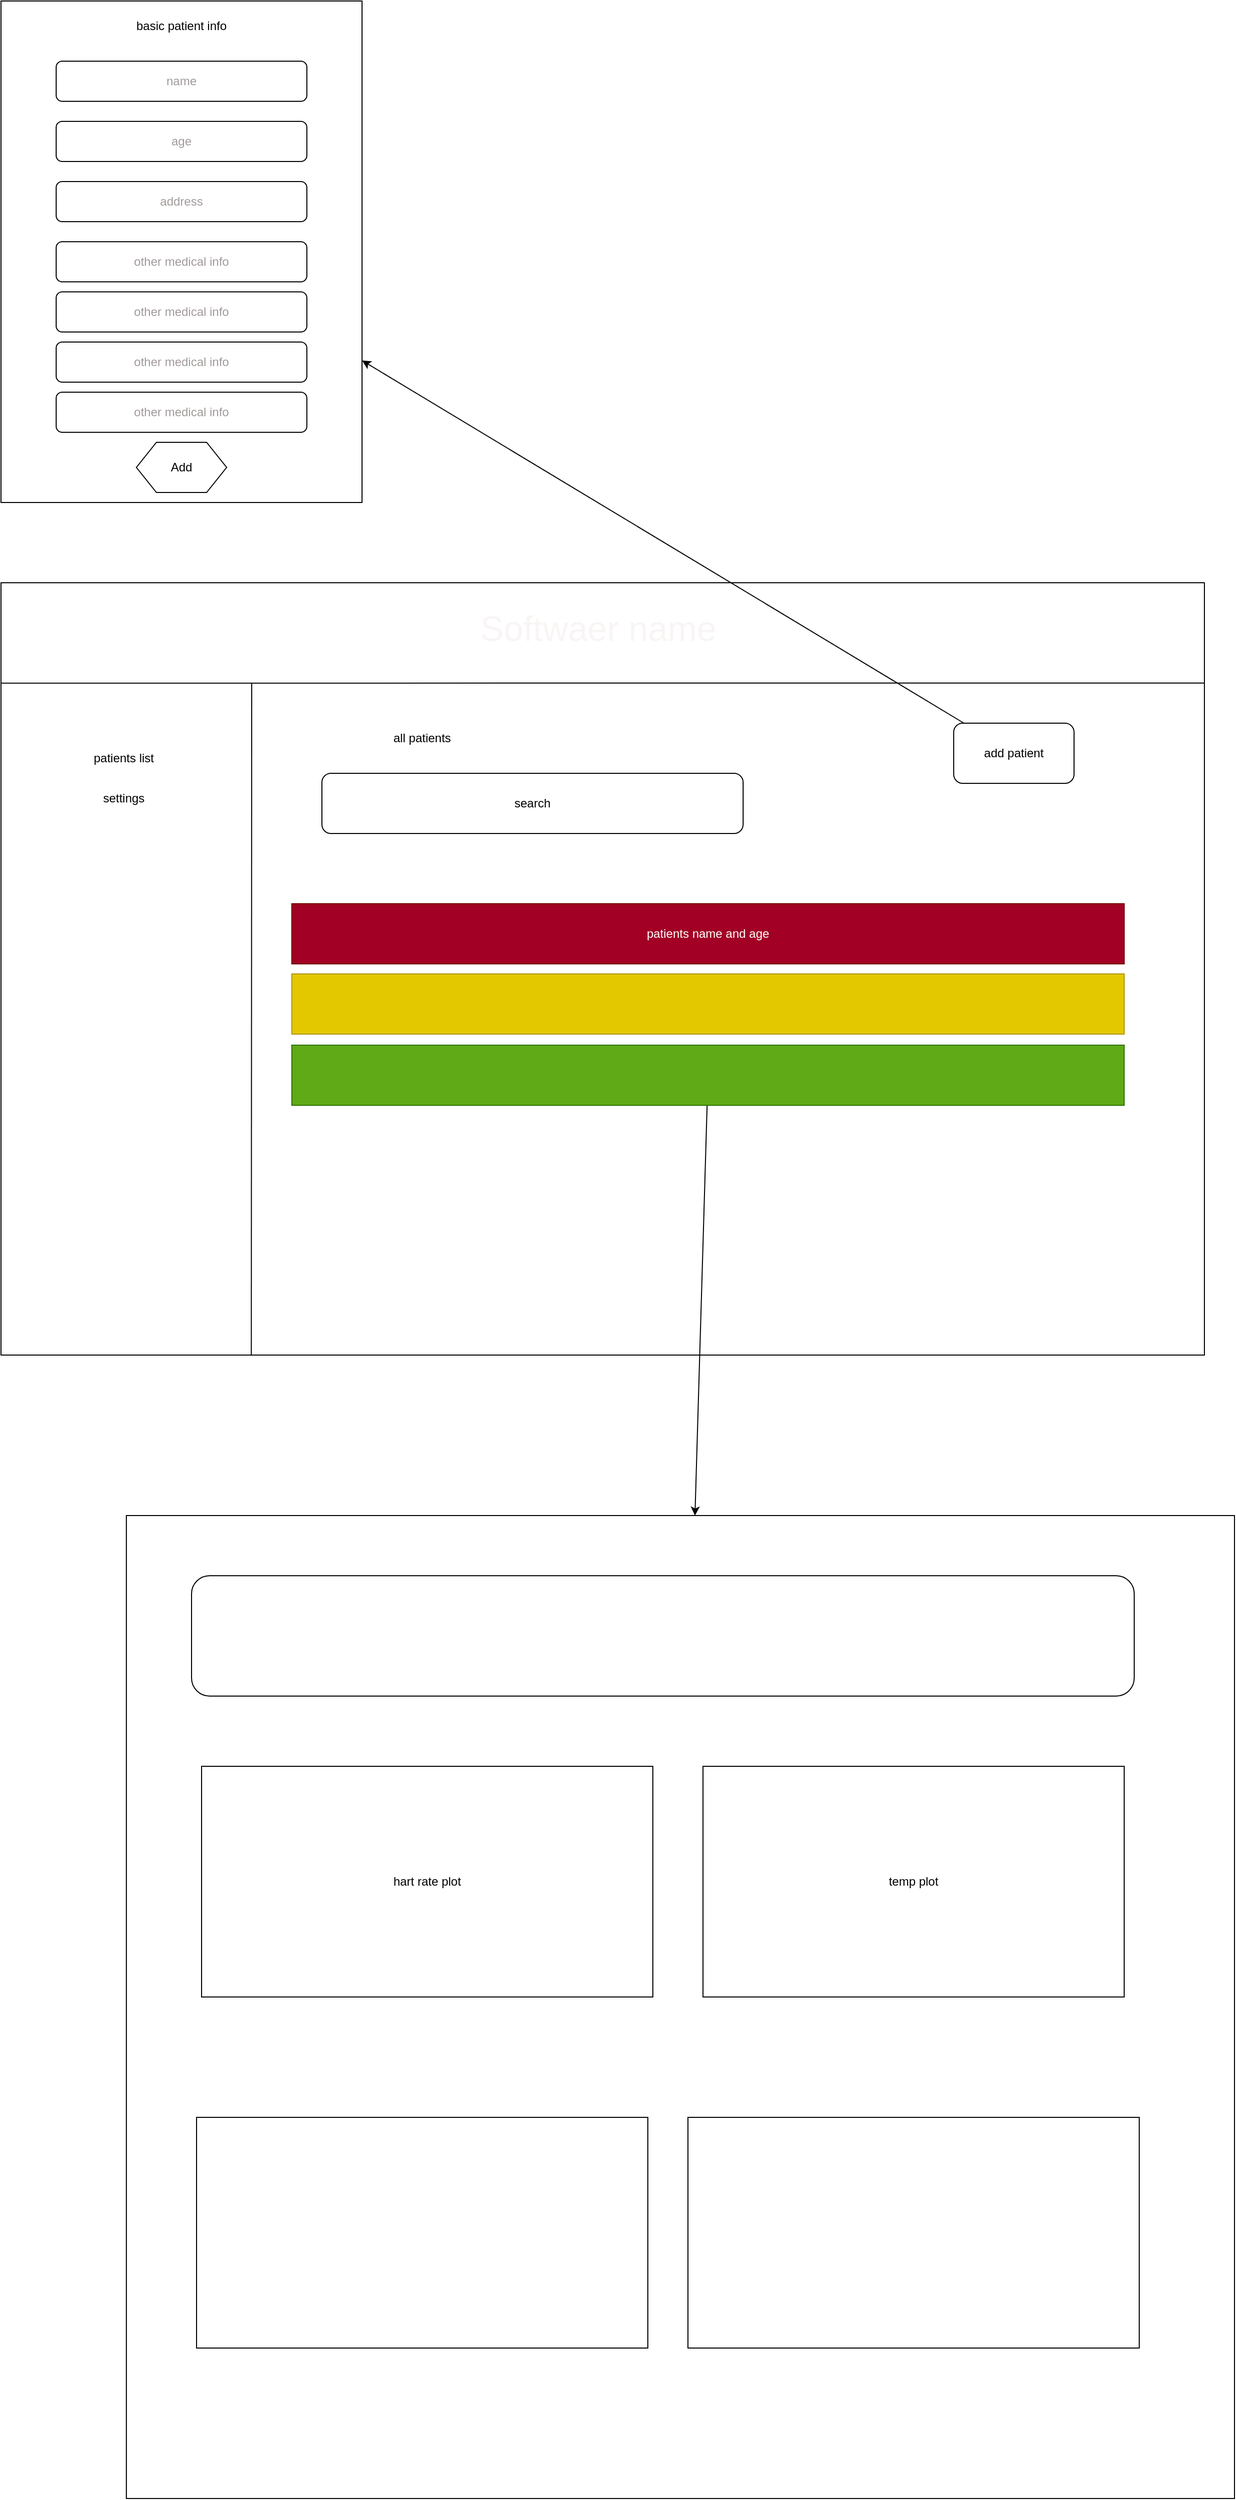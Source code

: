 <mxfile>
    <diagram id="aFMf3kg4D1noTRi9Oqz4" name="Page-1">
        <mxGraphModel dx="1853" dy="1420" grid="1" gridSize="10" guides="1" tooltips="1" connect="1" arrows="1" fold="1" page="1" pageScale="1" pageWidth="850" pageHeight="1100" math="0" shadow="0">
            <root>
                <mxCell id="0"/>
                <mxCell id="1" parent="0"/>
                <mxCell id="2" value="" style="rounded=0;whiteSpace=wrap;html=1;" parent="1" vertex="1">
                    <mxGeometry x="90" y="150" width="360" height="500" as="geometry"/>
                </mxCell>
                <mxCell id="3" value="name" style="rounded=1;whiteSpace=wrap;html=1;fontColor=#a29a9a;" parent="1" vertex="1">
                    <mxGeometry x="145" y="210" width="250" height="40" as="geometry"/>
                </mxCell>
                <mxCell id="4" value="basic patient info" style="text;html=1;strokeColor=none;fillColor=none;align=center;verticalAlign=middle;whiteSpace=wrap;rounded=0;" parent="1" vertex="1">
                    <mxGeometry x="210" y="160" width="120" height="30" as="geometry"/>
                </mxCell>
                <mxCell id="5" value="age" style="rounded=1;whiteSpace=wrap;html=1;fontColor=#a29a9a;" parent="1" vertex="1">
                    <mxGeometry x="145" y="270" width="250" height="40" as="geometry"/>
                </mxCell>
                <mxCell id="6" value="address" style="rounded=1;whiteSpace=wrap;html=1;fontColor=#a29a9a;" parent="1" vertex="1">
                    <mxGeometry x="145" y="330" width="250" height="40" as="geometry"/>
                </mxCell>
                <mxCell id="7" value="other medical info" style="rounded=1;whiteSpace=wrap;html=1;fontColor=#a29a9a;" parent="1" vertex="1">
                    <mxGeometry x="145" y="390" width="250" height="40" as="geometry"/>
                </mxCell>
                <mxCell id="8" value="other medical info" style="rounded=1;whiteSpace=wrap;html=1;fontColor=#a29a9a;" parent="1" vertex="1">
                    <mxGeometry x="145" y="440" width="250" height="40" as="geometry"/>
                </mxCell>
                <mxCell id="9" value="other medical info" style="rounded=1;whiteSpace=wrap;html=1;fontColor=#a29a9a;" parent="1" vertex="1">
                    <mxGeometry x="145" y="490" width="250" height="40" as="geometry"/>
                </mxCell>
                <mxCell id="10" value="other medical info" style="rounded=1;whiteSpace=wrap;html=1;fontColor=#a29a9a;" parent="1" vertex="1">
                    <mxGeometry x="145" y="540" width="250" height="40" as="geometry"/>
                </mxCell>
                <mxCell id="11" value="Add" style="shape=hexagon;perimeter=hexagonPerimeter2;whiteSpace=wrap;html=1;fixedSize=1;" parent="1" vertex="1">
                    <mxGeometry x="225" y="590" width="90" height="50" as="geometry"/>
                </mxCell>
                <mxCell id="13" value="" style="rounded=0;whiteSpace=wrap;html=1;fontColor=#a29a9a;" parent="1" vertex="1">
                    <mxGeometry x="90" y="730" width="1200" height="770" as="geometry"/>
                </mxCell>
                <mxCell id="14" value="" style="endArrow=none;html=1;fontColor=#a29a9a;entryX=0;entryY=0.13;entryDx=0;entryDy=0;entryPerimeter=0;" parent="1" target="13" edge="1">
                    <mxGeometry width="50" height="50" relative="1" as="geometry">
                        <mxPoint x="1290" y="830" as="sourcePoint"/>
                        <mxPoint x="710" y="1080" as="targetPoint"/>
                    </mxGeometry>
                </mxCell>
                <mxCell id="15" value="&lt;font style=&quot;font-size: 35px;&quot; color=&quot;#f9f5f5&quot;&gt;Softwaer name&amp;nbsp;&lt;/font&gt;" style="text;html=1;align=center;verticalAlign=middle;resizable=0;points=[];autosize=1;strokeColor=none;fillColor=none;fontColor=#a29a9a;" parent="1" vertex="1">
                    <mxGeometry x="555" y="745" width="270" height="60" as="geometry"/>
                </mxCell>
                <mxCell id="16" value="" style="endArrow=none;html=1;fontSize=35;fontColor=#f9f5f5;exitX=0.208;exitY=1;exitDx=0;exitDy=0;exitPerimeter=0;" parent="1" source="13" edge="1">
                    <mxGeometry width="50" height="50" relative="1" as="geometry">
                        <mxPoint x="660" y="1120" as="sourcePoint"/>
                        <mxPoint x="340" y="830" as="targetPoint"/>
                    </mxGeometry>
                </mxCell>
                <mxCell id="17" value="patients list" style="text;html=1;strokeColor=none;fillColor=none;align=center;verticalAlign=middle;whiteSpace=wrap;rounded=0;" parent="1" vertex="1">
                    <mxGeometry x="160" y="890" width="105" height="30" as="geometry"/>
                </mxCell>
                <mxCell id="18" value="settings" style="text;html=1;strokeColor=none;fillColor=none;align=center;verticalAlign=middle;whiteSpace=wrap;rounded=0;" parent="1" vertex="1">
                    <mxGeometry x="160" y="930" width="105" height="30" as="geometry"/>
                </mxCell>
                <mxCell id="25" style="edgeStyle=none;html=1;" parent="1" source="19" target="2" edge="1">
                    <mxGeometry relative="1" as="geometry"/>
                </mxCell>
                <mxCell id="19" value="add patient" style="rounded=1;whiteSpace=wrap;html=1;" parent="1" vertex="1">
                    <mxGeometry x="1040" y="870" width="120" height="60" as="geometry"/>
                </mxCell>
                <mxCell id="27" style="edgeStyle=none;html=1;" parent="1" source="20" target="26" edge="1">
                    <mxGeometry relative="1" as="geometry"/>
                </mxCell>
                <mxCell id="20" value="" style="rounded=0;whiteSpace=wrap;html=1;fillColor=#60a917;fontColor=#ffffff;strokeColor=#2D7600;" parent="1" vertex="1">
                    <mxGeometry x="380" y="1191" width="830" height="60" as="geometry"/>
                </mxCell>
                <mxCell id="21" value="patients name and age" style="rounded=0;whiteSpace=wrap;html=1;fillColor=#a20025;fontColor=#ffffff;strokeColor=#6F0000;" parent="1" vertex="1">
                    <mxGeometry x="380" y="1050" width="830" height="60" as="geometry"/>
                </mxCell>
                <mxCell id="22" value="" style="rounded=0;whiteSpace=wrap;html=1;fillColor=#e3c800;fontColor=#000000;strokeColor=#B09500;" parent="1" vertex="1">
                    <mxGeometry x="380" y="1120" width="830" height="60" as="geometry"/>
                </mxCell>
                <mxCell id="23" value="search" style="rounded=1;whiteSpace=wrap;html=1;" parent="1" vertex="1">
                    <mxGeometry x="410" y="920" width="420" height="60" as="geometry"/>
                </mxCell>
                <mxCell id="24" value="all patients" style="text;html=1;strokeColor=none;fillColor=none;align=center;verticalAlign=middle;whiteSpace=wrap;rounded=0;" parent="1" vertex="1">
                    <mxGeometry x="480" y="870" width="60" height="30" as="geometry"/>
                </mxCell>
                <mxCell id="26" value="" style="rounded=0;whiteSpace=wrap;html=1;" parent="1" vertex="1">
                    <mxGeometry x="215" y="1660" width="1105" height="980" as="geometry"/>
                </mxCell>
                <mxCell id="28" value="" style="rounded=1;whiteSpace=wrap;html=1;" vertex="1" parent="1">
                    <mxGeometry x="280" y="1720" width="940" height="120" as="geometry"/>
                </mxCell>
                <mxCell id="29" value="hart rate plot" style="rounded=0;whiteSpace=wrap;html=1;" vertex="1" parent="1">
                    <mxGeometry x="290" y="1910" width="450" height="230" as="geometry"/>
                </mxCell>
                <mxCell id="30" value="temp plot" style="rounded=0;whiteSpace=wrap;html=1;" vertex="1" parent="1">
                    <mxGeometry x="790" y="1910" width="420" height="230" as="geometry"/>
                </mxCell>
                <mxCell id="31" value="&lt;br&gt;" style="rounded=0;whiteSpace=wrap;html=1;" vertex="1" parent="1">
                    <mxGeometry x="285" y="2260" width="450" height="230" as="geometry"/>
                </mxCell>
                <mxCell id="32" value="&lt;br&gt;" style="rounded=0;whiteSpace=wrap;html=1;" vertex="1" parent="1">
                    <mxGeometry x="775" y="2260" width="450" height="230" as="geometry"/>
                </mxCell>
            </root>
        </mxGraphModel>
    </diagram>
</mxfile>